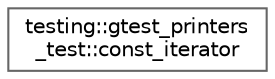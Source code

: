 digraph "Graphical Class Hierarchy"
{
 // LATEX_PDF_SIZE
  bgcolor="transparent";
  edge [fontname=Helvetica,fontsize=10,labelfontname=Helvetica,labelfontsize=10];
  node [fontname=Helvetica,fontsize=10,shape=box,height=0.2,width=0.4];
  rankdir="LR";
  Node0 [id="Node000000",label="testing::gtest_printers\l_test::const_iterator",height=0.2,width=0.4,color="grey40", fillcolor="white", style="filled",URL="$structtesting_1_1gtest__printers__test_1_1const__iterator.html",tooltip=" "];
}
